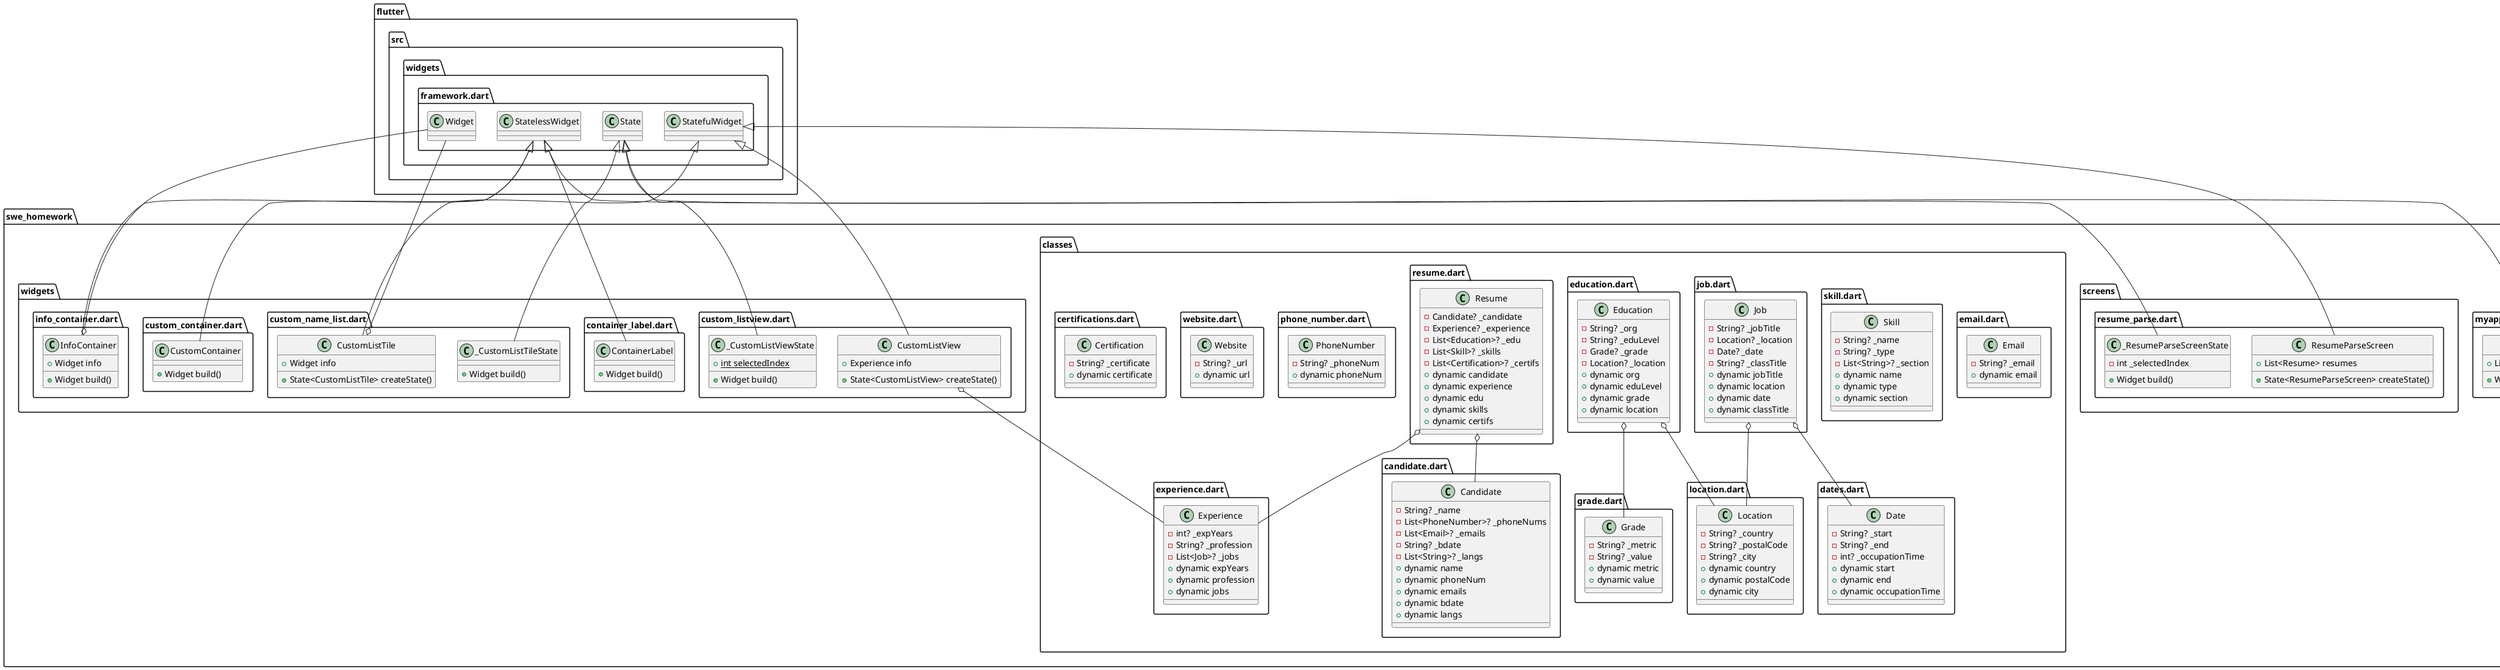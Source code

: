 @startuml ClassDiagram
set namespaceSeparator ::

class "swe_homework::misc::read_json.dart::Reader" {
  {static} +List<Resume> resumes
  {static} +Future<List<Resume>> read()
}

class "swe_homework::myapp.dart::MyApp" {
  +List<Resume> resumes
  +Widget build()
}

"flutter::src::widgets::framework.dart::StatelessWidget" <|-- "swe_homework::myapp.dart::MyApp"

class "swe_homework::classes::email.dart::Email" {
  -String? _email
  +dynamic email
}

class "swe_homework::classes::skill.dart::Skill" {
  -String? _name
  -String? _type
  -List<String>? _section
  +dynamic name
  +dynamic type
  +dynamic section
}

class "swe_homework::classes::resume.dart::Resume" {
  -Candidate? _candidate
  -Experience? _experience
  -List<Education>? _edu
  -List<Skill>? _skills
  -List<Certification>? _certifs
  +dynamic candidate
  +dynamic experience
  +dynamic edu
  +dynamic skills
  +dynamic certifs
}

"swe_homework::classes::resume.dart::Resume" o-- "swe_homework::classes::candidate.dart::Candidate"
"swe_homework::classes::resume.dart::Resume" o-- "swe_homework::classes::experience.dart::Experience"

class "swe_homework::classes::job.dart::Job" {
  -String? _jobTitle
  -Location? _location
  -Date? _date
  -String? _classTitle
  +dynamic jobTitle
  +dynamic location
  +dynamic date
  +dynamic classTitle
}

"swe_homework::classes::job.dart::Job" o-- "swe_homework::classes::location.dart::Location"
"swe_homework::classes::job.dart::Job" o-- "swe_homework::classes::dates.dart::Date"

class "swe_homework::classes::education.dart::Education" {
  -String? _org
  -String? _eduLevel
  -Grade? _grade
  -Location? _location
  +dynamic org
  +dynamic eduLevel
  +dynamic grade
  +dynamic location
}

"swe_homework::classes::education.dart::Education" o-- "swe_homework::classes::grade.dart::Grade"
"swe_homework::classes::education.dart::Education" o-- "swe_homework::classes::location.dart::Location"

class "swe_homework::classes::location.dart::Location" {
  -String? _country
  -String? _postalCode
  -String? _city
  +dynamic country
  +dynamic postalCode
  +dynamic city
}

class "swe_homework::classes::candidate.dart::Candidate" {
  -String? _name
  -List<PhoneNumber>? _phoneNums
  -List<Email>? _emails
  -String? _bdate
  -List<String>? _langs
  +dynamic name
  +dynamic phoneNum
  +dynamic emails
  +dynamic bdate
  +dynamic langs
}

class "swe_homework::classes::experience.dart::Experience" {
  -int? _expYears
  -String? _profession
  -List<Job>? _jobs
  +dynamic expYears
  +dynamic profession
  +dynamic jobs
}

class "swe_homework::classes::dates.dart::Date" {
  -String? _start
  -String? _end
  -int? _occupationTime
  +dynamic start
  +dynamic end
  +dynamic occupationTime
}

class "swe_homework::classes::phone_number.dart::PhoneNumber" {
  -String? _phoneNum
  +dynamic phoneNum
}

class "swe_homework::classes::website.dart::Website" {
  -String? _url
  +dynamic url
}

class "swe_homework::classes::certifications.dart::Certification" {
  -String? _certificate
  +dynamic certificate
}

class "swe_homework::classes::grade.dart::Grade" {
  -String? _metric
  -String? _value
  +dynamic metric
  +dynamic value
}

class "swe_homework::screens::resume_parse.dart::ResumeParseScreen" {
  +List<Resume> resumes
  +State<ResumeParseScreen> createState()
}

"flutter::src::widgets::framework.dart::StatefulWidget" <|-- "swe_homework::screens::resume_parse.dart::ResumeParseScreen"

class "swe_homework::screens::resume_parse.dart::_ResumeParseScreenState" {
  -int _selectedIndex
  +Widget build()
}

"flutter::src::widgets::framework.dart::State" <|-- "swe_homework::screens::resume_parse.dart::_ResumeParseScreenState"

class "swe_homework::widgets::custom_listview.dart::CustomListView" {
  +Experience info
  +State<CustomListView> createState()
}

"swe_homework::widgets::custom_listview.dart::CustomListView" o-- "swe_homework::classes::experience.dart::Experience"
"flutter::src::widgets::framework.dart::StatefulWidget" <|-- "swe_homework::widgets::custom_listview.dart::CustomListView"

class "swe_homework::widgets::custom_listview.dart::_CustomListViewState" {
  {static} +int selectedIndex
  +Widget build()
}

"flutter::src::widgets::framework.dart::State" <|-- "swe_homework::widgets::custom_listview.dart::_CustomListViewState"

class "swe_homework::widgets::container_label.dart::ContainerLabel" {
  +Widget build()
}

"flutter::src::widgets::framework.dart::StatelessWidget" <|-- "swe_homework::widgets::container_label.dart::ContainerLabel"

class "swe_homework::widgets::custom_name_list.dart::CustomListTile" {
  +Widget info
  +State<CustomListTile> createState()
}

"swe_homework::widgets::custom_name_list.dart::CustomListTile" o-- "flutter::src::widgets::framework.dart::Widget"
"flutter::src::widgets::framework.dart::StatefulWidget" <|-- "swe_homework::widgets::custom_name_list.dart::CustomListTile"

class "swe_homework::widgets::custom_name_list.dart::_CustomListTileState" {
  +Widget build()
}

"flutter::src::widgets::framework.dart::State" <|-- "swe_homework::widgets::custom_name_list.dart::_CustomListTileState"

class "swe_homework::widgets::custom_container.dart::CustomContainer" {
  +Widget build()
}

"flutter::src::widgets::framework.dart::StatelessWidget" <|-- "swe_homework::widgets::custom_container.dart::CustomContainer"

class "swe_homework::widgets::info_container.dart::InfoContainer" {
  +Widget info
  +Widget build()
}

"swe_homework::widgets::info_container.dart::InfoContainer" o-- "flutter::src::widgets::framework.dart::Widget"
"flutter::src::widgets::framework.dart::StatelessWidget" <|-- "swe_homework::widgets::info_container.dart::InfoContainer"


@enduml